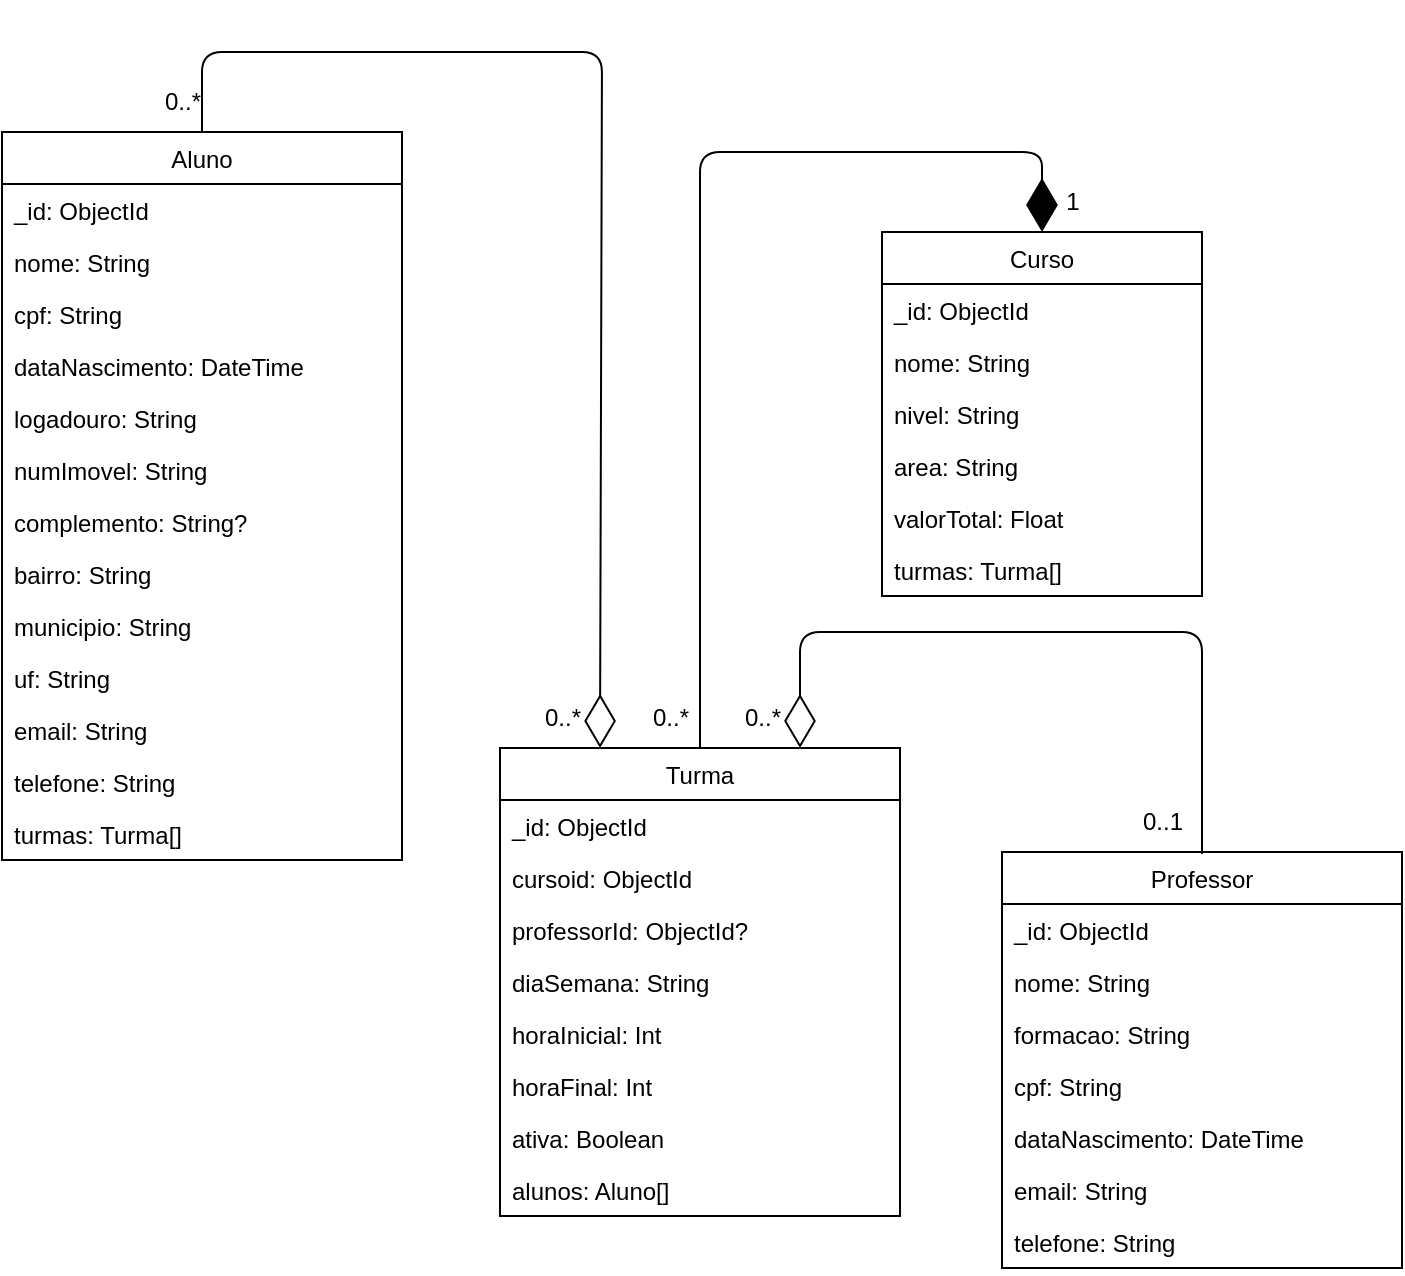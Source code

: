 <mxfile>
    <diagram id="ShnfSE_w91yK4DROrEHs" name="Page-2">
        <mxGraphModel dx="192" dy="499" grid="1" gridSize="10" guides="1" tooltips="1" connect="1" arrows="1" fold="1" page="1" pageScale="1" pageWidth="827" pageHeight="1169" math="0" shadow="0">
            <root>
                <mxCell id="0"/>
                <mxCell id="1" parent="0"/>
                <mxCell id="cHoQsD-LW18sjt5Go7n9-1" value="Aluno" style="swimlane;fontStyle=0;childLayout=stackLayout;horizontal=1;startSize=26;fillColor=none;horizontalStack=0;resizeParent=1;resizeParentMax=0;resizeLast=0;collapsible=1;marginBottom=0;" parent="1" vertex="1">
                    <mxGeometry x="80" y="70" width="200" height="364" as="geometry">
                        <mxRectangle x="80" y="70" width="70" height="30" as="alternateBounds"/>
                    </mxGeometry>
                </mxCell>
                <mxCell id="cHoQsD-LW18sjt5Go7n9-2" value="_id: ObjectId" style="text;strokeColor=none;fillColor=none;align=left;verticalAlign=top;spacingLeft=4;spacingRight=4;overflow=hidden;rotatable=0;points=[[0,0.5],[1,0.5]];portConstraint=eastwest;" parent="cHoQsD-LW18sjt5Go7n9-1" vertex="1">
                    <mxGeometry y="26" width="200" height="26" as="geometry"/>
                </mxCell>
                <mxCell id="cHoQsD-LW18sjt5Go7n9-3" value="nome: String" style="text;strokeColor=none;fillColor=none;align=left;verticalAlign=top;spacingLeft=4;spacingRight=4;overflow=hidden;rotatable=0;points=[[0,0.5],[1,0.5]];portConstraint=eastwest;" parent="cHoQsD-LW18sjt5Go7n9-1" vertex="1">
                    <mxGeometry y="52" width="200" height="26" as="geometry"/>
                </mxCell>
                <mxCell id="cHoQsD-LW18sjt5Go7n9-4" value="cpf: String" style="text;strokeColor=none;fillColor=none;align=left;verticalAlign=top;spacingLeft=4;spacingRight=4;overflow=hidden;rotatable=0;points=[[0,0.5],[1,0.5]];portConstraint=eastwest;" parent="cHoQsD-LW18sjt5Go7n9-1" vertex="1">
                    <mxGeometry y="78" width="200" height="26" as="geometry"/>
                </mxCell>
                <mxCell id="cHoQsD-LW18sjt5Go7n9-21" value="dataNascimento: DateTime" style="text;strokeColor=none;fillColor=none;align=left;verticalAlign=top;spacingLeft=4;spacingRight=4;overflow=hidden;rotatable=0;points=[[0,0.5],[1,0.5]];portConstraint=eastwest;" parent="cHoQsD-LW18sjt5Go7n9-1" vertex="1">
                    <mxGeometry y="104" width="200" height="26" as="geometry"/>
                </mxCell>
                <mxCell id="cHoQsD-LW18sjt5Go7n9-19" value="logadouro: String" style="text;strokeColor=none;fillColor=none;align=left;verticalAlign=top;spacingLeft=4;spacingRight=4;overflow=hidden;rotatable=0;points=[[0,0.5],[1,0.5]];portConstraint=eastwest;" parent="cHoQsD-LW18sjt5Go7n9-1" vertex="1">
                    <mxGeometry y="130" width="200" height="26" as="geometry"/>
                </mxCell>
                <mxCell id="cHoQsD-LW18sjt5Go7n9-20" value="numImovel: String" style="text;strokeColor=none;fillColor=none;align=left;verticalAlign=top;spacingLeft=4;spacingRight=4;overflow=hidden;rotatable=0;points=[[0,0.5],[1,0.5]];portConstraint=eastwest;" parent="cHoQsD-LW18sjt5Go7n9-1" vertex="1">
                    <mxGeometry y="156" width="200" height="26" as="geometry"/>
                </mxCell>
                <mxCell id="cHoQsD-LW18sjt5Go7n9-22" value="complemento: String?" style="text;strokeColor=none;fillColor=none;align=left;verticalAlign=top;spacingLeft=4;spacingRight=4;overflow=hidden;rotatable=0;points=[[0,0.5],[1,0.5]];portConstraint=eastwest;" parent="cHoQsD-LW18sjt5Go7n9-1" vertex="1">
                    <mxGeometry y="182" width="200" height="26" as="geometry"/>
                </mxCell>
                <mxCell id="cHoQsD-LW18sjt5Go7n9-23" value="bairro: String" style="text;strokeColor=none;fillColor=none;align=left;verticalAlign=top;spacingLeft=4;spacingRight=4;overflow=hidden;rotatable=0;points=[[0,0.5],[1,0.5]];portConstraint=eastwest;" parent="cHoQsD-LW18sjt5Go7n9-1" vertex="1">
                    <mxGeometry y="208" width="200" height="26" as="geometry"/>
                </mxCell>
                <mxCell id="cHoQsD-LW18sjt5Go7n9-24" value="municipio: String" style="text;strokeColor=none;fillColor=none;align=left;verticalAlign=top;spacingLeft=4;spacingRight=4;overflow=hidden;rotatable=0;points=[[0,0.5],[1,0.5]];portConstraint=eastwest;" parent="cHoQsD-LW18sjt5Go7n9-1" vertex="1">
                    <mxGeometry y="234" width="200" height="26" as="geometry"/>
                </mxCell>
                <mxCell id="cHoQsD-LW18sjt5Go7n9-25" value="uf: String" style="text;strokeColor=none;fillColor=none;align=left;verticalAlign=top;spacingLeft=4;spacingRight=4;overflow=hidden;rotatable=0;points=[[0,0.5],[1,0.5]];portConstraint=eastwest;" parent="cHoQsD-LW18sjt5Go7n9-1" vertex="1">
                    <mxGeometry y="260" width="200" height="26" as="geometry"/>
                </mxCell>
                <mxCell id="cHoQsD-LW18sjt5Go7n9-26" value="email: String" style="text;strokeColor=none;fillColor=none;align=left;verticalAlign=top;spacingLeft=4;spacingRight=4;overflow=hidden;rotatable=0;points=[[0,0.5],[1,0.5]];portConstraint=eastwest;" parent="cHoQsD-LW18sjt5Go7n9-1" vertex="1">
                    <mxGeometry y="286" width="200" height="26" as="geometry"/>
                </mxCell>
                <mxCell id="tgsERhwuxBQGs9NtubpQ-6" value="telefone: String" style="text;strokeColor=none;fillColor=none;align=left;verticalAlign=top;spacingLeft=4;spacingRight=4;overflow=hidden;rotatable=0;points=[[0,0.5],[1,0.5]];portConstraint=eastwest;" parent="cHoQsD-LW18sjt5Go7n9-1" vertex="1">
                    <mxGeometry y="312" width="200" height="26" as="geometry"/>
                </mxCell>
                <mxCell id="cHoQsD-LW18sjt5Go7n9-27" value="turmas: Turma[]" style="text;strokeColor=none;fillColor=none;align=left;verticalAlign=top;spacingLeft=4;spacingRight=4;overflow=hidden;rotatable=0;points=[[0,0.5],[1,0.5]];portConstraint=eastwest;" parent="cHoQsD-LW18sjt5Go7n9-1" vertex="1">
                    <mxGeometry y="338" width="200" height="26" as="geometry"/>
                </mxCell>
                <mxCell id="cHoQsD-LW18sjt5Go7n9-5" value="Turma" style="swimlane;fontStyle=0;childLayout=stackLayout;horizontal=1;startSize=26;fillColor=none;horizontalStack=0;resizeParent=1;resizeParentMax=0;resizeLast=0;collapsible=1;marginBottom=0;" parent="1" vertex="1">
                    <mxGeometry x="329" y="378" width="200" height="234" as="geometry">
                        <mxRectangle x="329" y="378" width="70" height="30" as="alternateBounds"/>
                    </mxGeometry>
                </mxCell>
                <mxCell id="cHoQsD-LW18sjt5Go7n9-6" value="_id: ObjectId" style="text;strokeColor=none;fillColor=none;align=left;verticalAlign=top;spacingLeft=4;spacingRight=4;overflow=hidden;rotatable=0;points=[[0,0.5],[1,0.5]];portConstraint=eastwest;" parent="cHoQsD-LW18sjt5Go7n9-5" vertex="1">
                    <mxGeometry y="26" width="200" height="26" as="geometry"/>
                </mxCell>
                <mxCell id="cHoQsD-LW18sjt5Go7n9-8" value="cursoid: ObjectId" style="text;strokeColor=none;fillColor=none;align=left;verticalAlign=top;spacingLeft=4;spacingRight=4;overflow=hidden;rotatable=0;points=[[0,0.5],[1,0.5]];portConstraint=eastwest;" parent="cHoQsD-LW18sjt5Go7n9-5" vertex="1">
                    <mxGeometry y="52" width="200" height="26" as="geometry"/>
                </mxCell>
                <mxCell id="tgsERhwuxBQGs9NtubpQ-9" value="professorId: ObjectId?" style="text;strokeColor=none;fillColor=none;align=left;verticalAlign=top;spacingLeft=4;spacingRight=4;overflow=hidden;rotatable=0;points=[[0,0.5],[1,0.5]];portConstraint=eastwest;" parent="cHoQsD-LW18sjt5Go7n9-5" vertex="1">
                    <mxGeometry y="78" width="200" height="26" as="geometry"/>
                </mxCell>
                <mxCell id="cHoQsD-LW18sjt5Go7n9-7" value="diaSemana: String" style="text;strokeColor=none;fillColor=none;align=left;verticalAlign=top;spacingLeft=4;spacingRight=4;overflow=hidden;rotatable=0;points=[[0,0.5],[1,0.5]];portConstraint=eastwest;" parent="cHoQsD-LW18sjt5Go7n9-5" vertex="1">
                    <mxGeometry y="104" width="200" height="26" as="geometry"/>
                </mxCell>
                <mxCell id="cHoQsD-LW18sjt5Go7n9-49" value="horaInicial: Int" style="text;strokeColor=none;fillColor=none;align=left;verticalAlign=top;spacingLeft=4;spacingRight=4;overflow=hidden;rotatable=0;points=[[0,0.5],[1,0.5]];portConstraint=eastwest;" parent="cHoQsD-LW18sjt5Go7n9-5" vertex="1">
                    <mxGeometry y="130" width="200" height="26" as="geometry"/>
                </mxCell>
                <mxCell id="5" value="horaFinal: Int" style="text;strokeColor=none;fillColor=none;align=left;verticalAlign=top;spacingLeft=4;spacingRight=4;overflow=hidden;rotatable=0;points=[[0,0.5],[1,0.5]];portConstraint=eastwest;" vertex="1" parent="cHoQsD-LW18sjt5Go7n9-5">
                    <mxGeometry y="156" width="200" height="26" as="geometry"/>
                </mxCell>
                <mxCell id="tgsERhwuxBQGs9NtubpQ-7" value="ativa: Boolean" style="text;strokeColor=none;fillColor=none;align=left;verticalAlign=top;spacingLeft=4;spacingRight=4;overflow=hidden;rotatable=0;points=[[0,0.5],[1,0.5]];portConstraint=eastwest;" parent="cHoQsD-LW18sjt5Go7n9-5" vertex="1">
                    <mxGeometry y="182" width="200" height="26" as="geometry"/>
                </mxCell>
                <mxCell id="2" value="alunos: Aluno[]" style="text;strokeColor=none;fillColor=none;align=left;verticalAlign=top;spacingLeft=4;spacingRight=4;overflow=hidden;rotatable=0;points=[[0,0.5],[1,0.5]];portConstraint=eastwest;" parent="cHoQsD-LW18sjt5Go7n9-5" vertex="1">
                    <mxGeometry y="208" width="200" height="26" as="geometry"/>
                </mxCell>
                <mxCell id="cHoQsD-LW18sjt5Go7n9-9" value="Curso" style="swimlane;fontStyle=0;childLayout=stackLayout;horizontal=1;startSize=26;fillColor=none;horizontalStack=0;resizeParent=1;resizeParentMax=0;resizeLast=0;collapsible=1;marginBottom=0;" parent="1" vertex="1">
                    <mxGeometry x="520" y="120" width="160" height="182" as="geometry">
                        <mxRectangle x="520" y="120" width="70" height="30" as="alternateBounds"/>
                    </mxGeometry>
                </mxCell>
                <mxCell id="cHoQsD-LW18sjt5Go7n9-10" value="_id: ObjectId" style="text;strokeColor=none;fillColor=none;align=left;verticalAlign=top;spacingLeft=4;spacingRight=4;overflow=hidden;rotatable=0;points=[[0,0.5],[1,0.5]];portConstraint=eastwest;" parent="cHoQsD-LW18sjt5Go7n9-9" vertex="1">
                    <mxGeometry y="26" width="160" height="26" as="geometry"/>
                </mxCell>
                <mxCell id="cHoQsD-LW18sjt5Go7n9-11" value="nome: String" style="text;strokeColor=none;fillColor=none;align=left;verticalAlign=top;spacingLeft=4;spacingRight=4;overflow=hidden;rotatable=0;points=[[0,0.5],[1,0.5]];portConstraint=eastwest;" parent="cHoQsD-LW18sjt5Go7n9-9" vertex="1">
                    <mxGeometry y="52" width="160" height="26" as="geometry"/>
                </mxCell>
                <mxCell id="cHoQsD-LW18sjt5Go7n9-29" value="nivel: String" style="text;strokeColor=none;fillColor=none;align=left;verticalAlign=top;spacingLeft=4;spacingRight=4;overflow=hidden;rotatable=0;points=[[0,0.5],[1,0.5]];portConstraint=eastwest;" parent="cHoQsD-LW18sjt5Go7n9-9" vertex="1">
                    <mxGeometry y="78" width="160" height="26" as="geometry"/>
                </mxCell>
                <mxCell id="4" value="area: String" style="text;strokeColor=none;fillColor=none;align=left;verticalAlign=top;spacingLeft=4;spacingRight=4;overflow=hidden;rotatable=0;points=[[0,0.5],[1,0.5]];portConstraint=eastwest;" vertex="1" parent="cHoQsD-LW18sjt5Go7n9-9">
                    <mxGeometry y="104" width="160" height="26" as="geometry"/>
                </mxCell>
                <mxCell id="3" value="valorTotal: Float" style="text;strokeColor=none;fillColor=none;align=left;verticalAlign=top;spacingLeft=4;spacingRight=4;overflow=hidden;rotatable=0;points=[[0,0.5],[1,0.5]];portConstraint=eastwest;" vertex="1" parent="cHoQsD-LW18sjt5Go7n9-9">
                    <mxGeometry y="130" width="160" height="26" as="geometry"/>
                </mxCell>
                <mxCell id="cHoQsD-LW18sjt5Go7n9-12" value="turmas: Turma[]" style="text;strokeColor=none;fillColor=none;align=left;verticalAlign=top;spacingLeft=4;spacingRight=4;overflow=hidden;rotatable=0;points=[[0,0.5],[1,0.5]];portConstraint=eastwest;" parent="cHoQsD-LW18sjt5Go7n9-9" vertex="1">
                    <mxGeometry y="156" width="160" height="26" as="geometry"/>
                </mxCell>
                <mxCell id="cHoQsD-LW18sjt5Go7n9-13" value="Professor" style="swimlane;fontStyle=0;childLayout=stackLayout;horizontal=1;startSize=26;fillColor=none;horizontalStack=0;resizeParent=1;resizeParentMax=0;resizeLast=0;collapsible=1;marginBottom=0;" parent="1" vertex="1">
                    <mxGeometry x="580" y="430" width="200" height="208" as="geometry">
                        <mxRectangle x="580" y="430" width="90" height="30" as="alternateBounds"/>
                    </mxGeometry>
                </mxCell>
                <mxCell id="cHoQsD-LW18sjt5Go7n9-14" value="_id: ObjectId" style="text;strokeColor=none;fillColor=none;align=left;verticalAlign=top;spacingLeft=4;spacingRight=4;overflow=hidden;rotatable=0;points=[[0,0.5],[1,0.5]];portConstraint=eastwest;" parent="cHoQsD-LW18sjt5Go7n9-13" vertex="1">
                    <mxGeometry y="26" width="200" height="26" as="geometry"/>
                </mxCell>
                <mxCell id="cHoQsD-LW18sjt5Go7n9-15" value="nome: String" style="text;strokeColor=none;fillColor=none;align=left;verticalAlign=top;spacingLeft=4;spacingRight=4;overflow=hidden;rotatable=0;points=[[0,0.5],[1,0.5]];portConstraint=eastwest;" parent="cHoQsD-LW18sjt5Go7n9-13" vertex="1">
                    <mxGeometry y="52" width="200" height="26" as="geometry"/>
                </mxCell>
                <mxCell id="cHoQsD-LW18sjt5Go7n9-30" value="formacao: String" style="text;strokeColor=none;fillColor=none;align=left;verticalAlign=top;spacingLeft=4;spacingRight=4;overflow=hidden;rotatable=0;points=[[0,0.5],[1,0.5]];portConstraint=eastwest;" parent="cHoQsD-LW18sjt5Go7n9-13" vertex="1">
                    <mxGeometry y="78" width="200" height="26" as="geometry"/>
                </mxCell>
                <mxCell id="cHoQsD-LW18sjt5Go7n9-31" value="cpf: String" style="text;strokeColor=none;fillColor=none;align=left;verticalAlign=top;spacingLeft=4;spacingRight=4;overflow=hidden;rotatable=0;points=[[0,0.5],[1,0.5]];portConstraint=eastwest;" parent="cHoQsD-LW18sjt5Go7n9-13" vertex="1">
                    <mxGeometry y="104" width="200" height="26" as="geometry"/>
                </mxCell>
                <mxCell id="cHoQsD-LW18sjt5Go7n9-33" value="dataNascimento: DateTime" style="text;strokeColor=none;fillColor=none;align=left;verticalAlign=top;spacingLeft=4;spacingRight=4;overflow=hidden;rotatable=0;points=[[0,0.5],[1,0.5]];portConstraint=eastwest;" parent="cHoQsD-LW18sjt5Go7n9-13" vertex="1">
                    <mxGeometry y="130" width="200" height="26" as="geometry"/>
                </mxCell>
                <mxCell id="cHoQsD-LW18sjt5Go7n9-32" value="email: String" style="text;strokeColor=none;fillColor=none;align=left;verticalAlign=top;spacingLeft=4;spacingRight=4;overflow=hidden;rotatable=0;points=[[0,0.5],[1,0.5]];portConstraint=eastwest;" parent="cHoQsD-LW18sjt5Go7n9-13" vertex="1">
                    <mxGeometry y="156" width="200" height="26" as="geometry"/>
                </mxCell>
                <mxCell id="cHoQsD-LW18sjt5Go7n9-16" value="telefone: String" style="text;strokeColor=none;fillColor=none;align=left;verticalAlign=top;spacingLeft=4;spacingRight=4;overflow=hidden;rotatable=0;points=[[0,0.5],[1,0.5]];portConstraint=eastwest;" parent="cHoQsD-LW18sjt5Go7n9-13" vertex="1">
                    <mxGeometry y="182" width="200" height="26" as="geometry"/>
                </mxCell>
                <mxCell id="cHoQsD-LW18sjt5Go7n9-55" value="0..*" style="text;html=1;align=center;verticalAlign=middle;resizable=0;points=[];autosize=1;strokeColor=none;fillColor=none;" parent="1" vertex="1">
                    <mxGeometry x="440" y="348" width="40" height="30" as="geometry"/>
                </mxCell>
                <mxCell id="cHoQsD-LW18sjt5Go7n9-56" value="" style="endArrow=diamondThin;endFill=1;endSize=24;html=1;entryX=0.5;entryY=0;entryDx=0;entryDy=0;exitX=0.5;exitY=0;exitDx=0;exitDy=0;" parent="1" source="cHoQsD-LW18sjt5Go7n9-5" target="cHoQsD-LW18sjt5Go7n9-9" edge="1">
                    <mxGeometry width="160" relative="1" as="geometry">
                        <mxPoint x="429" y="370" as="sourcePoint"/>
                        <mxPoint x="610" y="90" as="targetPoint"/>
                        <Array as="points">
                            <mxPoint x="429" y="80"/>
                            <mxPoint x="600" y="80"/>
                        </Array>
                    </mxGeometry>
                </mxCell>
                <mxCell id="cHoQsD-LW18sjt5Go7n9-57" value="0..*" style="text;html=1;align=center;verticalAlign=middle;resizable=0;points=[];autosize=1;strokeColor=none;fillColor=none;" parent="1" vertex="1">
                    <mxGeometry x="394" y="348" width="40" height="30" as="geometry"/>
                </mxCell>
                <mxCell id="cHoQsD-LW18sjt5Go7n9-60" value="" style="endArrow=diamondThin;endFill=0;endSize=24;html=1;entryX=0.25;entryY=0;entryDx=0;entryDy=0;" parent="1" target="cHoQsD-LW18sjt5Go7n9-5" edge="1">
                    <mxGeometry width="160" relative="1" as="geometry">
                        <mxPoint x="180" y="70" as="sourcePoint"/>
                        <mxPoint x="490" y="310" as="targetPoint"/>
                        <Array as="points">
                            <mxPoint x="180" y="30"/>
                            <mxPoint x="280" y="30"/>
                            <mxPoint x="380" y="30"/>
                        </Array>
                    </mxGeometry>
                </mxCell>
                <mxCell id="cHoQsD-LW18sjt5Go7n9-61" value="0..*" style="text;html=1;align=center;verticalAlign=middle;resizable=0;points=[];autosize=1;strokeColor=none;fillColor=none;" parent="1" vertex="1">
                    <mxGeometry x="150" y="40" width="40" height="30" as="geometry"/>
                </mxCell>
                <mxCell id="cHoQsD-LW18sjt5Go7n9-62" value="0..*" style="text;html=1;align=center;verticalAlign=middle;resizable=0;points=[];autosize=1;strokeColor=none;fillColor=none;" parent="1" vertex="1">
                    <mxGeometry x="340" y="348" width="40" height="30" as="geometry"/>
                </mxCell>
                <mxCell id="tgsERhwuxBQGs9NtubpQ-3" value="" style="endArrow=diamondThin;endFill=0;endSize=24;html=1;entryX=0.75;entryY=0;entryDx=0;entryDy=0;exitX=1;exitY=1.033;exitDx=0;exitDy=0;exitPerimeter=0;" parent="1" source="tgsERhwuxBQGs9NtubpQ-4" target="cHoQsD-LW18sjt5Go7n9-5" edge="1">
                    <mxGeometry width="160" relative="1" as="geometry">
                        <mxPoint x="385" y="337" as="sourcePoint"/>
                        <mxPoint x="525" y="330" as="targetPoint"/>
                        <Array as="points">
                            <mxPoint x="680" y="320"/>
                            <mxPoint x="479" y="320"/>
                        </Array>
                    </mxGeometry>
                </mxCell>
                <mxCell id="tgsERhwuxBQGs9NtubpQ-4" value="0..1" style="text;html=1;align=center;verticalAlign=middle;resizable=0;points=[];autosize=1;strokeColor=none;fillColor=none;" parent="1" vertex="1">
                    <mxGeometry x="640" y="400" width="40" height="30" as="geometry"/>
                </mxCell>
                <mxCell id="tgsERhwuxBQGs9NtubpQ-5" value="1" style="text;html=1;align=center;verticalAlign=middle;resizable=0;points=[];autosize=1;strokeColor=none;fillColor=none;" parent="1" vertex="1">
                    <mxGeometry x="600" y="90" width="30" height="30" as="geometry"/>
                </mxCell>
            </root>
        </mxGraphModel>
    </diagram>
</mxfile>